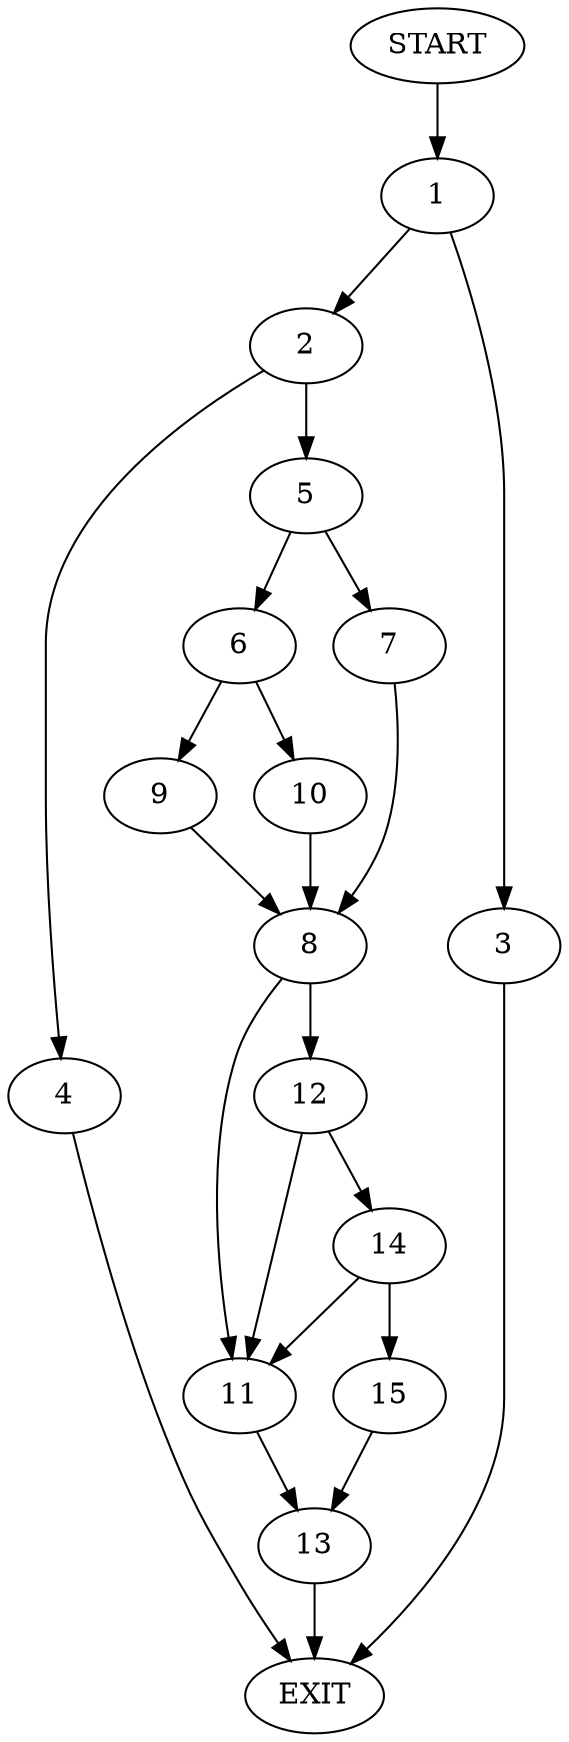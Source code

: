 digraph {
0 [label="START"]
16 [label="EXIT"]
0 -> 1
1 -> 2
1 -> 3
3 -> 16
2 -> 4
2 -> 5
5 -> 6
5 -> 7
4 -> 16
7 -> 8
6 -> 9
6 -> 10
9 -> 8
10 -> 8
8 -> 11
8 -> 12
11 -> 13
12 -> 14
12 -> 11
14 -> 15
14 -> 11
15 -> 13
13 -> 16
}
